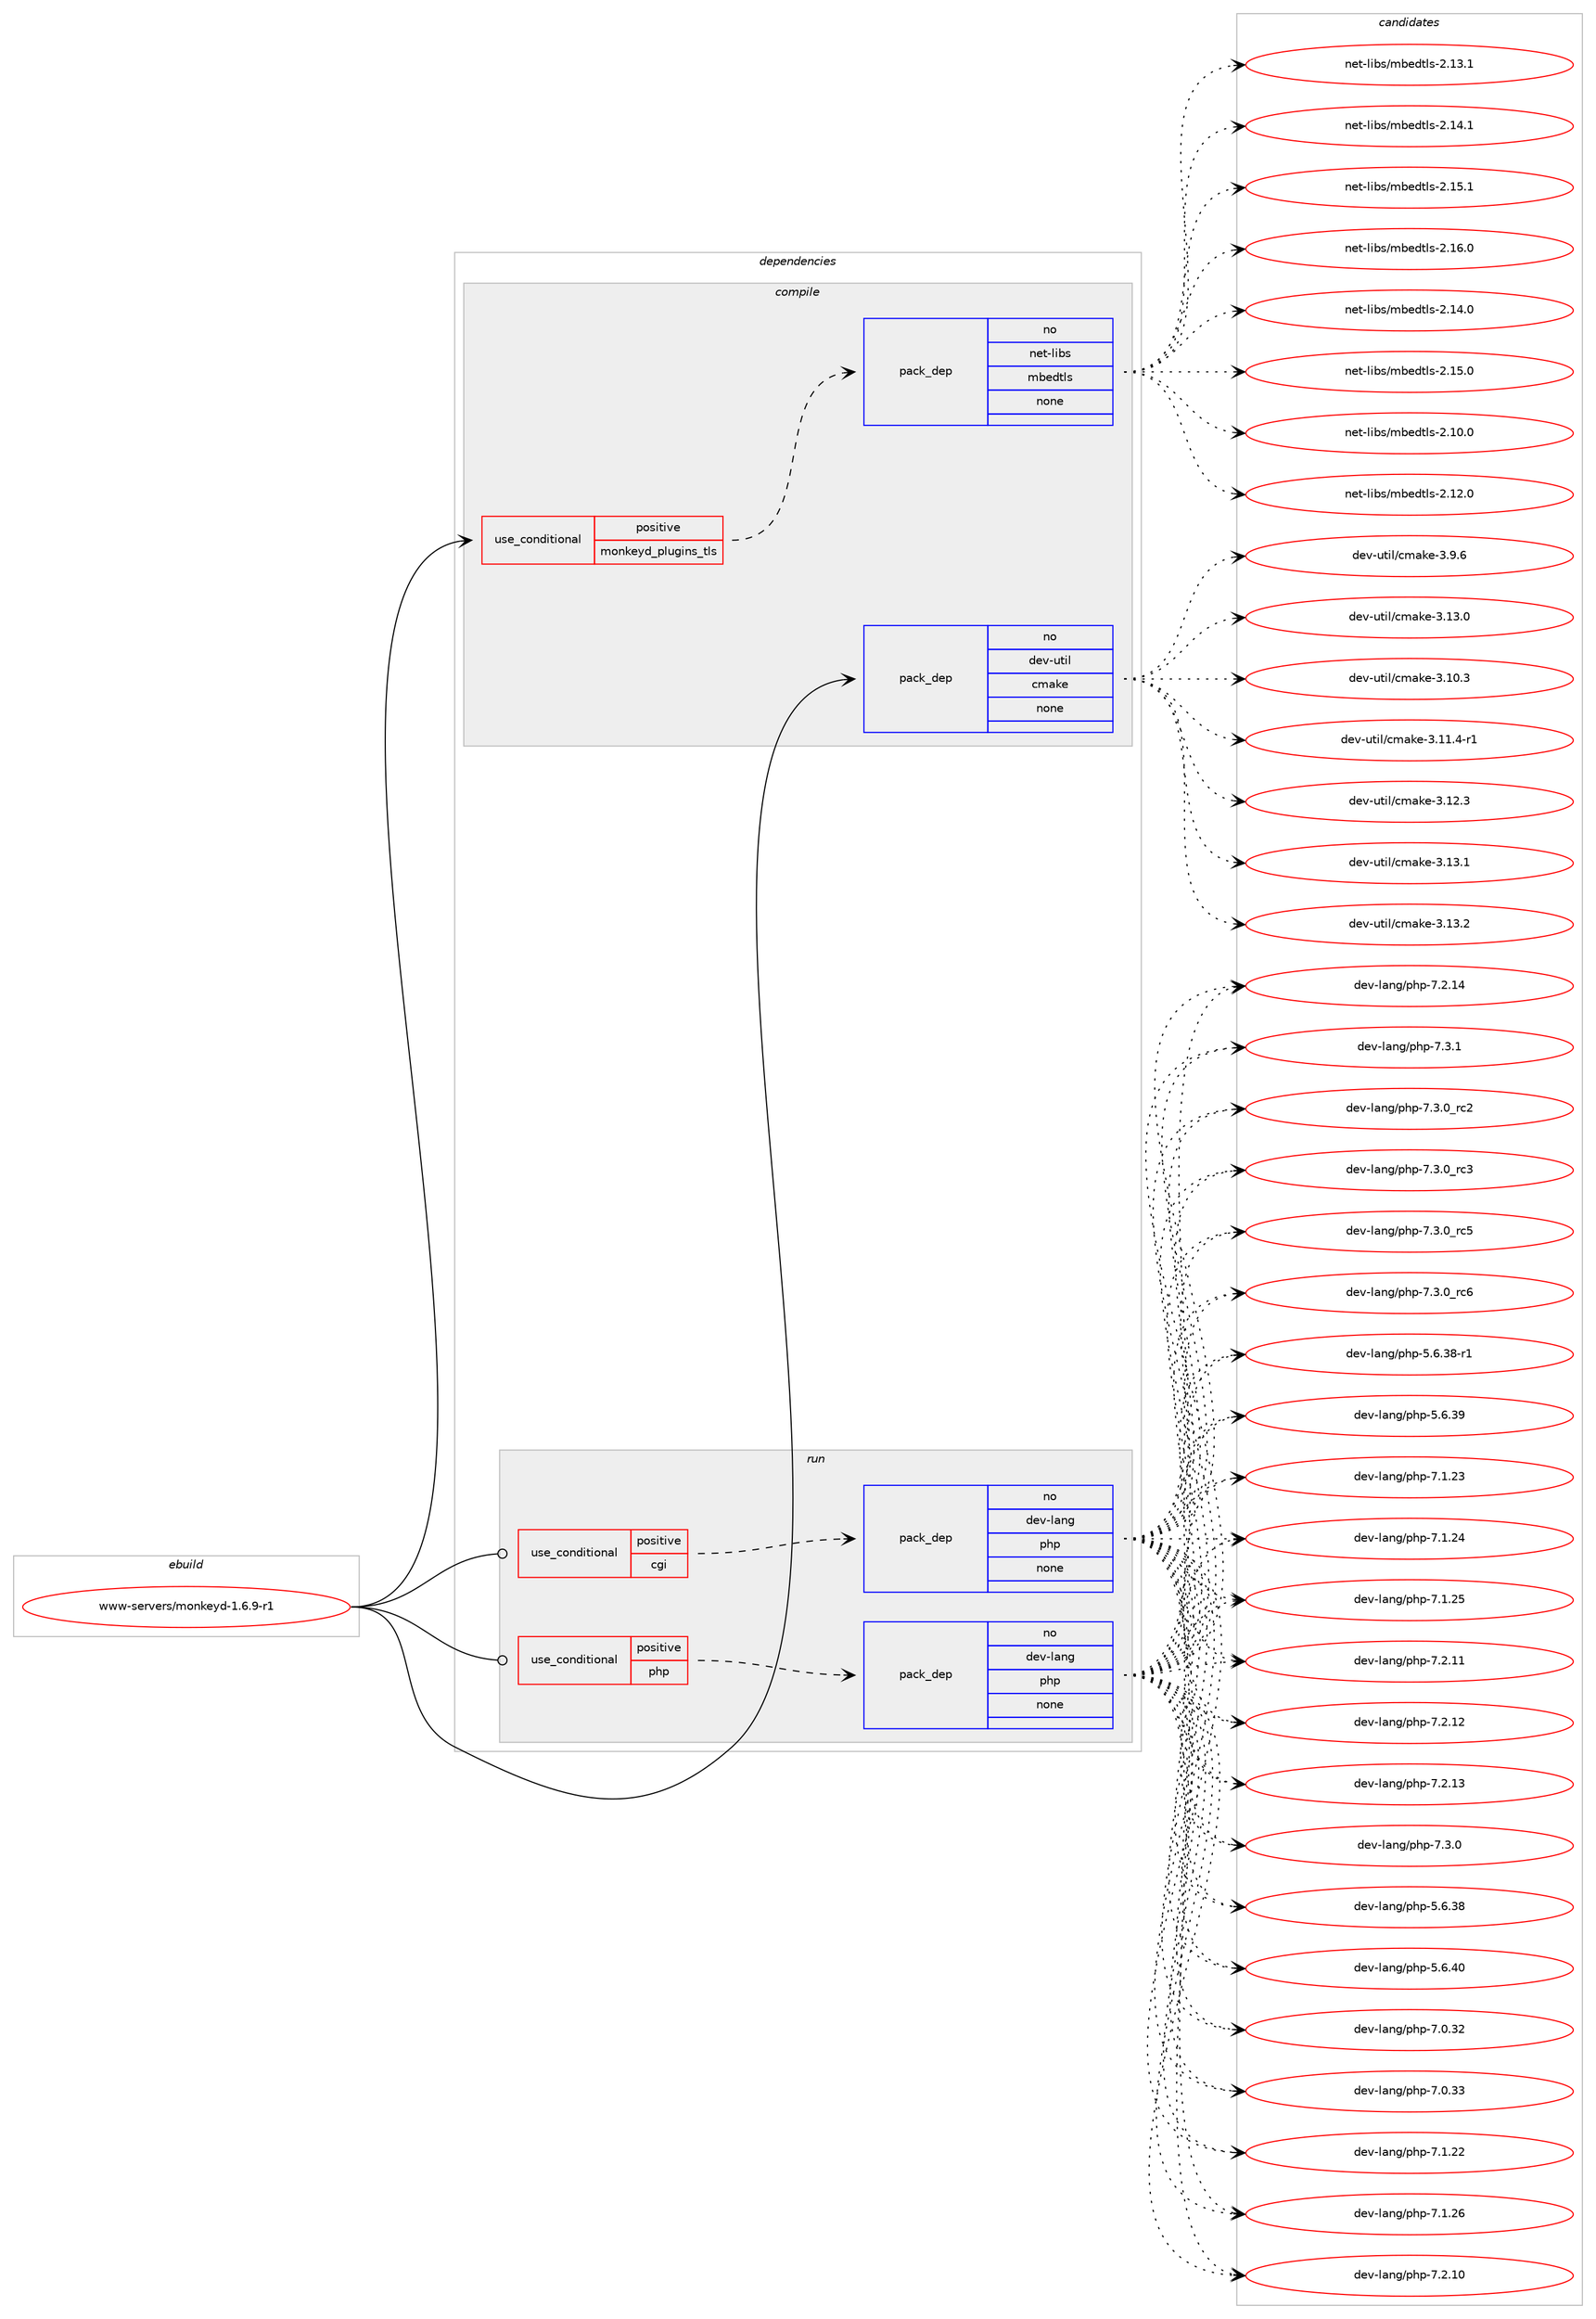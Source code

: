 digraph prolog {

# *************
# Graph options
# *************

newrank=true;
concentrate=true;
compound=true;
graph [rankdir=LR,fontname=Helvetica,fontsize=10,ranksep=1.5];#, ranksep=2.5, nodesep=0.2];
edge  [arrowhead=vee];
node  [fontname=Helvetica,fontsize=10];

# **********
# The ebuild
# **********

subgraph cluster_leftcol {
color=gray;
rank=same;
label=<<i>ebuild</i>>;
id [label="www-servers/monkeyd-1.6.9-r1", color=red, width=4, href="../www-servers/monkeyd-1.6.9-r1.svg"];
}

# ****************
# The dependencies
# ****************

subgraph cluster_midcol {
color=gray;
label=<<i>dependencies</i>>;
subgraph cluster_compile {
fillcolor="#eeeeee";
style=filled;
label=<<i>compile</i>>;
subgraph cond1555 {
dependency8486 [label=<<TABLE BORDER="0" CELLBORDER="1" CELLSPACING="0" CELLPADDING="4"><TR><TD ROWSPAN="3" CELLPADDING="10">use_conditional</TD></TR><TR><TD>positive</TD></TR><TR><TD>monkeyd_plugins_tls</TD></TR></TABLE>>, shape=none, color=red];
subgraph pack6752 {
dependency8487 [label=<<TABLE BORDER="0" CELLBORDER="1" CELLSPACING="0" CELLPADDING="4" WIDTH="220"><TR><TD ROWSPAN="6" CELLPADDING="30">pack_dep</TD></TR><TR><TD WIDTH="110">no</TD></TR><TR><TD>net-libs</TD></TR><TR><TD>mbedtls</TD></TR><TR><TD>none</TD></TR><TR><TD></TD></TR></TABLE>>, shape=none, color=blue];
}
dependency8486:e -> dependency8487:w [weight=20,style="dashed",arrowhead="vee"];
}
id:e -> dependency8486:w [weight=20,style="solid",arrowhead="vee"];
subgraph pack6753 {
dependency8488 [label=<<TABLE BORDER="0" CELLBORDER="1" CELLSPACING="0" CELLPADDING="4" WIDTH="220"><TR><TD ROWSPAN="6" CELLPADDING="30">pack_dep</TD></TR><TR><TD WIDTH="110">no</TD></TR><TR><TD>dev-util</TD></TR><TR><TD>cmake</TD></TR><TR><TD>none</TD></TR><TR><TD></TD></TR></TABLE>>, shape=none, color=blue];
}
id:e -> dependency8488:w [weight=20,style="solid",arrowhead="vee"];
}
subgraph cluster_compileandrun {
fillcolor="#eeeeee";
style=filled;
label=<<i>compile and run</i>>;
}
subgraph cluster_run {
fillcolor="#eeeeee";
style=filled;
label=<<i>run</i>>;
subgraph cond1556 {
dependency8489 [label=<<TABLE BORDER="0" CELLBORDER="1" CELLSPACING="0" CELLPADDING="4"><TR><TD ROWSPAN="3" CELLPADDING="10">use_conditional</TD></TR><TR><TD>positive</TD></TR><TR><TD>cgi</TD></TR></TABLE>>, shape=none, color=red];
subgraph pack6754 {
dependency8490 [label=<<TABLE BORDER="0" CELLBORDER="1" CELLSPACING="0" CELLPADDING="4" WIDTH="220"><TR><TD ROWSPAN="6" CELLPADDING="30">pack_dep</TD></TR><TR><TD WIDTH="110">no</TD></TR><TR><TD>dev-lang</TD></TR><TR><TD>php</TD></TR><TR><TD>none</TD></TR><TR><TD></TD></TR></TABLE>>, shape=none, color=blue];
}
dependency8489:e -> dependency8490:w [weight=20,style="dashed",arrowhead="vee"];
}
id:e -> dependency8489:w [weight=20,style="solid",arrowhead="odot"];
subgraph cond1557 {
dependency8491 [label=<<TABLE BORDER="0" CELLBORDER="1" CELLSPACING="0" CELLPADDING="4"><TR><TD ROWSPAN="3" CELLPADDING="10">use_conditional</TD></TR><TR><TD>positive</TD></TR><TR><TD>php</TD></TR></TABLE>>, shape=none, color=red];
subgraph pack6755 {
dependency8492 [label=<<TABLE BORDER="0" CELLBORDER="1" CELLSPACING="0" CELLPADDING="4" WIDTH="220"><TR><TD ROWSPAN="6" CELLPADDING="30">pack_dep</TD></TR><TR><TD WIDTH="110">no</TD></TR><TR><TD>dev-lang</TD></TR><TR><TD>php</TD></TR><TR><TD>none</TD></TR><TR><TD></TD></TR></TABLE>>, shape=none, color=blue];
}
dependency8491:e -> dependency8492:w [weight=20,style="dashed",arrowhead="vee"];
}
id:e -> dependency8491:w [weight=20,style="solid",arrowhead="odot"];
}
}

# **************
# The candidates
# **************

subgraph cluster_choices {
rank=same;
color=gray;
label=<<i>candidates</i>>;

subgraph choice6752 {
color=black;
nodesep=1;
choice1101011164510810598115471099810110011610811545504649524648 [label="net-libs/mbedtls-2.14.0", color=red, width=4,href="../net-libs/mbedtls-2.14.0.svg"];
choice1101011164510810598115471099810110011610811545504649534648 [label="net-libs/mbedtls-2.15.0", color=red, width=4,href="../net-libs/mbedtls-2.15.0.svg"];
choice1101011164510810598115471099810110011610811545504649484648 [label="net-libs/mbedtls-2.10.0", color=red, width=4,href="../net-libs/mbedtls-2.10.0.svg"];
choice1101011164510810598115471099810110011610811545504649504648 [label="net-libs/mbedtls-2.12.0", color=red, width=4,href="../net-libs/mbedtls-2.12.0.svg"];
choice1101011164510810598115471099810110011610811545504649514649 [label="net-libs/mbedtls-2.13.1", color=red, width=4,href="../net-libs/mbedtls-2.13.1.svg"];
choice1101011164510810598115471099810110011610811545504649524649 [label="net-libs/mbedtls-2.14.1", color=red, width=4,href="../net-libs/mbedtls-2.14.1.svg"];
choice1101011164510810598115471099810110011610811545504649534649 [label="net-libs/mbedtls-2.15.1", color=red, width=4,href="../net-libs/mbedtls-2.15.1.svg"];
choice1101011164510810598115471099810110011610811545504649544648 [label="net-libs/mbedtls-2.16.0", color=red, width=4,href="../net-libs/mbedtls-2.16.0.svg"];
dependency8487:e -> choice1101011164510810598115471099810110011610811545504649524648:w [style=dotted,weight="100"];
dependency8487:e -> choice1101011164510810598115471099810110011610811545504649534648:w [style=dotted,weight="100"];
dependency8487:e -> choice1101011164510810598115471099810110011610811545504649484648:w [style=dotted,weight="100"];
dependency8487:e -> choice1101011164510810598115471099810110011610811545504649504648:w [style=dotted,weight="100"];
dependency8487:e -> choice1101011164510810598115471099810110011610811545504649514649:w [style=dotted,weight="100"];
dependency8487:e -> choice1101011164510810598115471099810110011610811545504649524649:w [style=dotted,weight="100"];
dependency8487:e -> choice1101011164510810598115471099810110011610811545504649534649:w [style=dotted,weight="100"];
dependency8487:e -> choice1101011164510810598115471099810110011610811545504649544648:w [style=dotted,weight="100"];
}
subgraph choice6753 {
color=black;
nodesep=1;
choice1001011184511711610510847991099710710145514649514648 [label="dev-util/cmake-3.13.0", color=red, width=4,href="../dev-util/cmake-3.13.0.svg"];
choice1001011184511711610510847991099710710145514649484651 [label="dev-util/cmake-3.10.3", color=red, width=4,href="../dev-util/cmake-3.10.3.svg"];
choice10010111845117116105108479910997107101455146494946524511449 [label="dev-util/cmake-3.11.4-r1", color=red, width=4,href="../dev-util/cmake-3.11.4-r1.svg"];
choice1001011184511711610510847991099710710145514649504651 [label="dev-util/cmake-3.12.3", color=red, width=4,href="../dev-util/cmake-3.12.3.svg"];
choice1001011184511711610510847991099710710145514649514649 [label="dev-util/cmake-3.13.1", color=red, width=4,href="../dev-util/cmake-3.13.1.svg"];
choice1001011184511711610510847991099710710145514649514650 [label="dev-util/cmake-3.13.2", color=red, width=4,href="../dev-util/cmake-3.13.2.svg"];
choice10010111845117116105108479910997107101455146574654 [label="dev-util/cmake-3.9.6", color=red, width=4,href="../dev-util/cmake-3.9.6.svg"];
dependency8488:e -> choice1001011184511711610510847991099710710145514649514648:w [style=dotted,weight="100"];
dependency8488:e -> choice1001011184511711610510847991099710710145514649484651:w [style=dotted,weight="100"];
dependency8488:e -> choice10010111845117116105108479910997107101455146494946524511449:w [style=dotted,weight="100"];
dependency8488:e -> choice1001011184511711610510847991099710710145514649504651:w [style=dotted,weight="100"];
dependency8488:e -> choice1001011184511711610510847991099710710145514649514649:w [style=dotted,weight="100"];
dependency8488:e -> choice1001011184511711610510847991099710710145514649514650:w [style=dotted,weight="100"];
dependency8488:e -> choice10010111845117116105108479910997107101455146574654:w [style=dotted,weight="100"];
}
subgraph choice6754 {
color=black;
nodesep=1;
choice100101118451089711010347112104112455546514648951149950 [label="dev-lang/php-7.3.0_rc2", color=red, width=4,href="../dev-lang/php-7.3.0_rc2.svg"];
choice100101118451089711010347112104112455546514648951149951 [label="dev-lang/php-7.3.0_rc3", color=red, width=4,href="../dev-lang/php-7.3.0_rc3.svg"];
choice100101118451089711010347112104112455546514648951149953 [label="dev-lang/php-7.3.0_rc5", color=red, width=4,href="../dev-lang/php-7.3.0_rc5.svg"];
choice100101118451089711010347112104112455546514648951149954 [label="dev-lang/php-7.3.0_rc6", color=red, width=4,href="../dev-lang/php-7.3.0_rc6.svg"];
choice100101118451089711010347112104112455346544651564511449 [label="dev-lang/php-5.6.38-r1", color=red, width=4,href="../dev-lang/php-5.6.38-r1.svg"];
choice10010111845108971101034711210411245534654465157 [label="dev-lang/php-5.6.39", color=red, width=4,href="../dev-lang/php-5.6.39.svg"];
choice10010111845108971101034711210411245554649465051 [label="dev-lang/php-7.1.23", color=red, width=4,href="../dev-lang/php-7.1.23.svg"];
choice10010111845108971101034711210411245554649465052 [label="dev-lang/php-7.1.24", color=red, width=4,href="../dev-lang/php-7.1.24.svg"];
choice10010111845108971101034711210411245554649465053 [label="dev-lang/php-7.1.25", color=red, width=4,href="../dev-lang/php-7.1.25.svg"];
choice10010111845108971101034711210411245554650464949 [label="dev-lang/php-7.2.11", color=red, width=4,href="../dev-lang/php-7.2.11.svg"];
choice10010111845108971101034711210411245554650464950 [label="dev-lang/php-7.2.12", color=red, width=4,href="../dev-lang/php-7.2.12.svg"];
choice10010111845108971101034711210411245554650464951 [label="dev-lang/php-7.2.13", color=red, width=4,href="../dev-lang/php-7.2.13.svg"];
choice100101118451089711010347112104112455546514648 [label="dev-lang/php-7.3.0", color=red, width=4,href="../dev-lang/php-7.3.0.svg"];
choice10010111845108971101034711210411245534654465156 [label="dev-lang/php-5.6.38", color=red, width=4,href="../dev-lang/php-5.6.38.svg"];
choice10010111845108971101034711210411245534654465248 [label="dev-lang/php-5.6.40", color=red, width=4,href="../dev-lang/php-5.6.40.svg"];
choice10010111845108971101034711210411245554648465150 [label="dev-lang/php-7.0.32", color=red, width=4,href="../dev-lang/php-7.0.32.svg"];
choice10010111845108971101034711210411245554648465151 [label="dev-lang/php-7.0.33", color=red, width=4,href="../dev-lang/php-7.0.33.svg"];
choice10010111845108971101034711210411245554649465050 [label="dev-lang/php-7.1.22", color=red, width=4,href="../dev-lang/php-7.1.22.svg"];
choice10010111845108971101034711210411245554649465054 [label="dev-lang/php-7.1.26", color=red, width=4,href="../dev-lang/php-7.1.26.svg"];
choice10010111845108971101034711210411245554650464948 [label="dev-lang/php-7.2.10", color=red, width=4,href="../dev-lang/php-7.2.10.svg"];
choice10010111845108971101034711210411245554650464952 [label="dev-lang/php-7.2.14", color=red, width=4,href="../dev-lang/php-7.2.14.svg"];
choice100101118451089711010347112104112455546514649 [label="dev-lang/php-7.3.1", color=red, width=4,href="../dev-lang/php-7.3.1.svg"];
dependency8490:e -> choice100101118451089711010347112104112455546514648951149950:w [style=dotted,weight="100"];
dependency8490:e -> choice100101118451089711010347112104112455546514648951149951:w [style=dotted,weight="100"];
dependency8490:e -> choice100101118451089711010347112104112455546514648951149953:w [style=dotted,weight="100"];
dependency8490:e -> choice100101118451089711010347112104112455546514648951149954:w [style=dotted,weight="100"];
dependency8490:e -> choice100101118451089711010347112104112455346544651564511449:w [style=dotted,weight="100"];
dependency8490:e -> choice10010111845108971101034711210411245534654465157:w [style=dotted,weight="100"];
dependency8490:e -> choice10010111845108971101034711210411245554649465051:w [style=dotted,weight="100"];
dependency8490:e -> choice10010111845108971101034711210411245554649465052:w [style=dotted,weight="100"];
dependency8490:e -> choice10010111845108971101034711210411245554649465053:w [style=dotted,weight="100"];
dependency8490:e -> choice10010111845108971101034711210411245554650464949:w [style=dotted,weight="100"];
dependency8490:e -> choice10010111845108971101034711210411245554650464950:w [style=dotted,weight="100"];
dependency8490:e -> choice10010111845108971101034711210411245554650464951:w [style=dotted,weight="100"];
dependency8490:e -> choice100101118451089711010347112104112455546514648:w [style=dotted,weight="100"];
dependency8490:e -> choice10010111845108971101034711210411245534654465156:w [style=dotted,weight="100"];
dependency8490:e -> choice10010111845108971101034711210411245534654465248:w [style=dotted,weight="100"];
dependency8490:e -> choice10010111845108971101034711210411245554648465150:w [style=dotted,weight="100"];
dependency8490:e -> choice10010111845108971101034711210411245554648465151:w [style=dotted,weight="100"];
dependency8490:e -> choice10010111845108971101034711210411245554649465050:w [style=dotted,weight="100"];
dependency8490:e -> choice10010111845108971101034711210411245554649465054:w [style=dotted,weight="100"];
dependency8490:e -> choice10010111845108971101034711210411245554650464948:w [style=dotted,weight="100"];
dependency8490:e -> choice10010111845108971101034711210411245554650464952:w [style=dotted,weight="100"];
dependency8490:e -> choice100101118451089711010347112104112455546514649:w [style=dotted,weight="100"];
}
subgraph choice6755 {
color=black;
nodesep=1;
choice100101118451089711010347112104112455546514648951149950 [label="dev-lang/php-7.3.0_rc2", color=red, width=4,href="../dev-lang/php-7.3.0_rc2.svg"];
choice100101118451089711010347112104112455546514648951149951 [label="dev-lang/php-7.3.0_rc3", color=red, width=4,href="../dev-lang/php-7.3.0_rc3.svg"];
choice100101118451089711010347112104112455546514648951149953 [label="dev-lang/php-7.3.0_rc5", color=red, width=4,href="../dev-lang/php-7.3.0_rc5.svg"];
choice100101118451089711010347112104112455546514648951149954 [label="dev-lang/php-7.3.0_rc6", color=red, width=4,href="../dev-lang/php-7.3.0_rc6.svg"];
choice100101118451089711010347112104112455346544651564511449 [label="dev-lang/php-5.6.38-r1", color=red, width=4,href="../dev-lang/php-5.6.38-r1.svg"];
choice10010111845108971101034711210411245534654465157 [label="dev-lang/php-5.6.39", color=red, width=4,href="../dev-lang/php-5.6.39.svg"];
choice10010111845108971101034711210411245554649465051 [label="dev-lang/php-7.1.23", color=red, width=4,href="../dev-lang/php-7.1.23.svg"];
choice10010111845108971101034711210411245554649465052 [label="dev-lang/php-7.1.24", color=red, width=4,href="../dev-lang/php-7.1.24.svg"];
choice10010111845108971101034711210411245554649465053 [label="dev-lang/php-7.1.25", color=red, width=4,href="../dev-lang/php-7.1.25.svg"];
choice10010111845108971101034711210411245554650464949 [label="dev-lang/php-7.2.11", color=red, width=4,href="../dev-lang/php-7.2.11.svg"];
choice10010111845108971101034711210411245554650464950 [label="dev-lang/php-7.2.12", color=red, width=4,href="../dev-lang/php-7.2.12.svg"];
choice10010111845108971101034711210411245554650464951 [label="dev-lang/php-7.2.13", color=red, width=4,href="../dev-lang/php-7.2.13.svg"];
choice100101118451089711010347112104112455546514648 [label="dev-lang/php-7.3.0", color=red, width=4,href="../dev-lang/php-7.3.0.svg"];
choice10010111845108971101034711210411245534654465156 [label="dev-lang/php-5.6.38", color=red, width=4,href="../dev-lang/php-5.6.38.svg"];
choice10010111845108971101034711210411245534654465248 [label="dev-lang/php-5.6.40", color=red, width=4,href="../dev-lang/php-5.6.40.svg"];
choice10010111845108971101034711210411245554648465150 [label="dev-lang/php-7.0.32", color=red, width=4,href="../dev-lang/php-7.0.32.svg"];
choice10010111845108971101034711210411245554648465151 [label="dev-lang/php-7.0.33", color=red, width=4,href="../dev-lang/php-7.0.33.svg"];
choice10010111845108971101034711210411245554649465050 [label="dev-lang/php-7.1.22", color=red, width=4,href="../dev-lang/php-7.1.22.svg"];
choice10010111845108971101034711210411245554649465054 [label="dev-lang/php-7.1.26", color=red, width=4,href="../dev-lang/php-7.1.26.svg"];
choice10010111845108971101034711210411245554650464948 [label="dev-lang/php-7.2.10", color=red, width=4,href="../dev-lang/php-7.2.10.svg"];
choice10010111845108971101034711210411245554650464952 [label="dev-lang/php-7.2.14", color=red, width=4,href="../dev-lang/php-7.2.14.svg"];
choice100101118451089711010347112104112455546514649 [label="dev-lang/php-7.3.1", color=red, width=4,href="../dev-lang/php-7.3.1.svg"];
dependency8492:e -> choice100101118451089711010347112104112455546514648951149950:w [style=dotted,weight="100"];
dependency8492:e -> choice100101118451089711010347112104112455546514648951149951:w [style=dotted,weight="100"];
dependency8492:e -> choice100101118451089711010347112104112455546514648951149953:w [style=dotted,weight="100"];
dependency8492:e -> choice100101118451089711010347112104112455546514648951149954:w [style=dotted,weight="100"];
dependency8492:e -> choice100101118451089711010347112104112455346544651564511449:w [style=dotted,weight="100"];
dependency8492:e -> choice10010111845108971101034711210411245534654465157:w [style=dotted,weight="100"];
dependency8492:e -> choice10010111845108971101034711210411245554649465051:w [style=dotted,weight="100"];
dependency8492:e -> choice10010111845108971101034711210411245554649465052:w [style=dotted,weight="100"];
dependency8492:e -> choice10010111845108971101034711210411245554649465053:w [style=dotted,weight="100"];
dependency8492:e -> choice10010111845108971101034711210411245554650464949:w [style=dotted,weight="100"];
dependency8492:e -> choice10010111845108971101034711210411245554650464950:w [style=dotted,weight="100"];
dependency8492:e -> choice10010111845108971101034711210411245554650464951:w [style=dotted,weight="100"];
dependency8492:e -> choice100101118451089711010347112104112455546514648:w [style=dotted,weight="100"];
dependency8492:e -> choice10010111845108971101034711210411245534654465156:w [style=dotted,weight="100"];
dependency8492:e -> choice10010111845108971101034711210411245534654465248:w [style=dotted,weight="100"];
dependency8492:e -> choice10010111845108971101034711210411245554648465150:w [style=dotted,weight="100"];
dependency8492:e -> choice10010111845108971101034711210411245554648465151:w [style=dotted,weight="100"];
dependency8492:e -> choice10010111845108971101034711210411245554649465050:w [style=dotted,weight="100"];
dependency8492:e -> choice10010111845108971101034711210411245554649465054:w [style=dotted,weight="100"];
dependency8492:e -> choice10010111845108971101034711210411245554650464948:w [style=dotted,weight="100"];
dependency8492:e -> choice10010111845108971101034711210411245554650464952:w [style=dotted,weight="100"];
dependency8492:e -> choice100101118451089711010347112104112455546514649:w [style=dotted,weight="100"];
}
}

}
